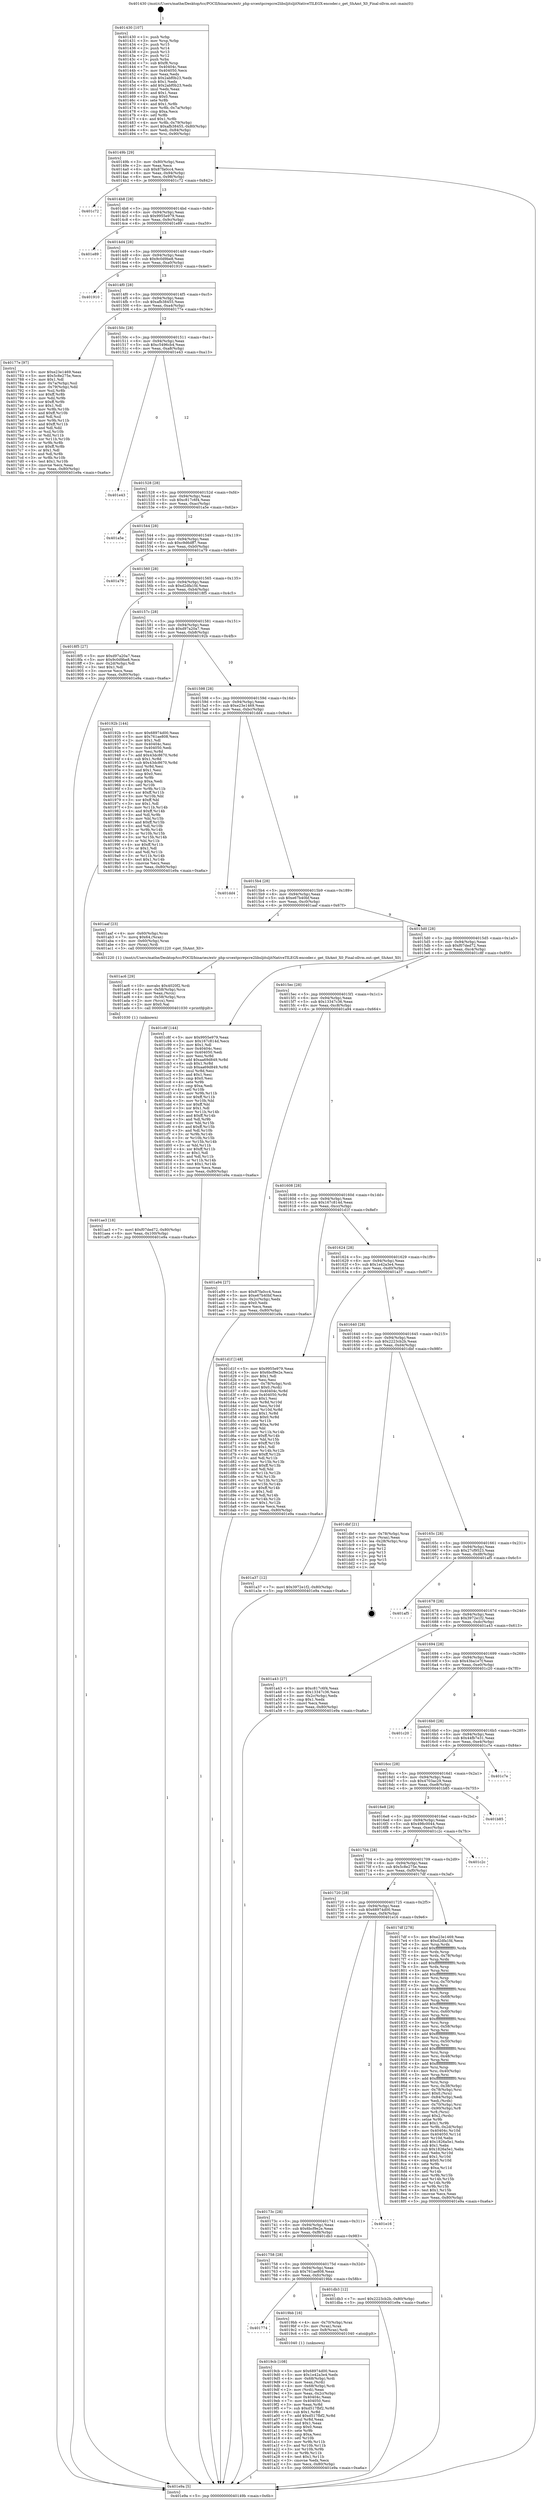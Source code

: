 digraph "0x401430" {
  label = "0x401430 (/mnt/c/Users/mathe/Desktop/tcc/POCII/binaries/extr_php-srcextpcrepcre2libsljitsljitNativeTILEGX-encoder.c_get_ShAmt_X0_Final-ollvm.out::main(0))"
  labelloc = "t"
  node[shape=record]

  Entry [label="",width=0.3,height=0.3,shape=circle,fillcolor=black,style=filled]
  "0x40149b" [label="{
     0x40149b [29]\l
     | [instrs]\l
     &nbsp;&nbsp;0x40149b \<+3\>: mov -0x80(%rbp),%eax\l
     &nbsp;&nbsp;0x40149e \<+2\>: mov %eax,%ecx\l
     &nbsp;&nbsp;0x4014a0 \<+6\>: sub $0x87fa0cc4,%ecx\l
     &nbsp;&nbsp;0x4014a6 \<+6\>: mov %eax,-0x94(%rbp)\l
     &nbsp;&nbsp;0x4014ac \<+6\>: mov %ecx,-0x98(%rbp)\l
     &nbsp;&nbsp;0x4014b2 \<+6\>: je 0000000000401c72 \<main+0x842\>\l
  }"]
  "0x401c72" [label="{
     0x401c72\l
  }", style=dashed]
  "0x4014b8" [label="{
     0x4014b8 [28]\l
     | [instrs]\l
     &nbsp;&nbsp;0x4014b8 \<+5\>: jmp 00000000004014bd \<main+0x8d\>\l
     &nbsp;&nbsp;0x4014bd \<+6\>: mov -0x94(%rbp),%eax\l
     &nbsp;&nbsp;0x4014c3 \<+5\>: sub $0x9955e979,%eax\l
     &nbsp;&nbsp;0x4014c8 \<+6\>: mov %eax,-0x9c(%rbp)\l
     &nbsp;&nbsp;0x4014ce \<+6\>: je 0000000000401e89 \<main+0xa59\>\l
  }"]
  Exit [label="",width=0.3,height=0.3,shape=circle,fillcolor=black,style=filled,peripheries=2]
  "0x401e89" [label="{
     0x401e89\l
  }", style=dashed]
  "0x4014d4" [label="{
     0x4014d4 [28]\l
     | [instrs]\l
     &nbsp;&nbsp;0x4014d4 \<+5\>: jmp 00000000004014d9 \<main+0xa9\>\l
     &nbsp;&nbsp;0x4014d9 \<+6\>: mov -0x94(%rbp),%eax\l
     &nbsp;&nbsp;0x4014df \<+5\>: sub $0x9c0d9be8,%eax\l
     &nbsp;&nbsp;0x4014e4 \<+6\>: mov %eax,-0xa0(%rbp)\l
     &nbsp;&nbsp;0x4014ea \<+6\>: je 0000000000401910 \<main+0x4e0\>\l
  }"]
  "0x401ae3" [label="{
     0x401ae3 [18]\l
     | [instrs]\l
     &nbsp;&nbsp;0x401ae3 \<+7\>: movl $0xf07ded72,-0x80(%rbp)\l
     &nbsp;&nbsp;0x401aea \<+6\>: mov %eax,-0x100(%rbp)\l
     &nbsp;&nbsp;0x401af0 \<+5\>: jmp 0000000000401e9a \<main+0xa6a\>\l
  }"]
  "0x401910" [label="{
     0x401910\l
  }", style=dashed]
  "0x4014f0" [label="{
     0x4014f0 [28]\l
     | [instrs]\l
     &nbsp;&nbsp;0x4014f0 \<+5\>: jmp 00000000004014f5 \<main+0xc5\>\l
     &nbsp;&nbsp;0x4014f5 \<+6\>: mov -0x94(%rbp),%eax\l
     &nbsp;&nbsp;0x4014fb \<+5\>: sub $0xafb38455,%eax\l
     &nbsp;&nbsp;0x401500 \<+6\>: mov %eax,-0xa4(%rbp)\l
     &nbsp;&nbsp;0x401506 \<+6\>: je 000000000040177e \<main+0x34e\>\l
  }"]
  "0x401ac6" [label="{
     0x401ac6 [29]\l
     | [instrs]\l
     &nbsp;&nbsp;0x401ac6 \<+10\>: movabs $0x4020f2,%rdi\l
     &nbsp;&nbsp;0x401ad0 \<+4\>: mov -0x58(%rbp),%rcx\l
     &nbsp;&nbsp;0x401ad4 \<+2\>: mov %eax,(%rcx)\l
     &nbsp;&nbsp;0x401ad6 \<+4\>: mov -0x58(%rbp),%rcx\l
     &nbsp;&nbsp;0x401ada \<+2\>: mov (%rcx),%esi\l
     &nbsp;&nbsp;0x401adc \<+2\>: mov $0x0,%al\l
     &nbsp;&nbsp;0x401ade \<+5\>: call 0000000000401030 \<printf@plt\>\l
     | [calls]\l
     &nbsp;&nbsp;0x401030 \{1\} (unknown)\l
  }"]
  "0x40177e" [label="{
     0x40177e [97]\l
     | [instrs]\l
     &nbsp;&nbsp;0x40177e \<+5\>: mov $0xe23e1469,%eax\l
     &nbsp;&nbsp;0x401783 \<+5\>: mov $0x5c8e275e,%ecx\l
     &nbsp;&nbsp;0x401788 \<+2\>: mov $0x1,%dl\l
     &nbsp;&nbsp;0x40178a \<+4\>: mov -0x7a(%rbp),%sil\l
     &nbsp;&nbsp;0x40178e \<+4\>: mov -0x79(%rbp),%dil\l
     &nbsp;&nbsp;0x401792 \<+3\>: mov %sil,%r8b\l
     &nbsp;&nbsp;0x401795 \<+4\>: xor $0xff,%r8b\l
     &nbsp;&nbsp;0x401799 \<+3\>: mov %dil,%r9b\l
     &nbsp;&nbsp;0x40179c \<+4\>: xor $0xff,%r9b\l
     &nbsp;&nbsp;0x4017a0 \<+3\>: xor $0x1,%dl\l
     &nbsp;&nbsp;0x4017a3 \<+3\>: mov %r8b,%r10b\l
     &nbsp;&nbsp;0x4017a6 \<+4\>: and $0xff,%r10b\l
     &nbsp;&nbsp;0x4017aa \<+3\>: and %dl,%sil\l
     &nbsp;&nbsp;0x4017ad \<+3\>: mov %r9b,%r11b\l
     &nbsp;&nbsp;0x4017b0 \<+4\>: and $0xff,%r11b\l
     &nbsp;&nbsp;0x4017b4 \<+3\>: and %dl,%dil\l
     &nbsp;&nbsp;0x4017b7 \<+3\>: or %sil,%r10b\l
     &nbsp;&nbsp;0x4017ba \<+3\>: or %dil,%r11b\l
     &nbsp;&nbsp;0x4017bd \<+3\>: xor %r11b,%r10b\l
     &nbsp;&nbsp;0x4017c0 \<+3\>: or %r9b,%r8b\l
     &nbsp;&nbsp;0x4017c3 \<+4\>: xor $0xff,%r8b\l
     &nbsp;&nbsp;0x4017c7 \<+3\>: or $0x1,%dl\l
     &nbsp;&nbsp;0x4017ca \<+3\>: and %dl,%r8b\l
     &nbsp;&nbsp;0x4017cd \<+3\>: or %r8b,%r10b\l
     &nbsp;&nbsp;0x4017d0 \<+4\>: test $0x1,%r10b\l
     &nbsp;&nbsp;0x4017d4 \<+3\>: cmovne %ecx,%eax\l
     &nbsp;&nbsp;0x4017d7 \<+3\>: mov %eax,-0x80(%rbp)\l
     &nbsp;&nbsp;0x4017da \<+5\>: jmp 0000000000401e9a \<main+0xa6a\>\l
  }"]
  "0x40150c" [label="{
     0x40150c [28]\l
     | [instrs]\l
     &nbsp;&nbsp;0x40150c \<+5\>: jmp 0000000000401511 \<main+0xe1\>\l
     &nbsp;&nbsp;0x401511 \<+6\>: mov -0x94(%rbp),%eax\l
     &nbsp;&nbsp;0x401517 \<+5\>: sub $0xc5496cb4,%eax\l
     &nbsp;&nbsp;0x40151c \<+6\>: mov %eax,-0xa8(%rbp)\l
     &nbsp;&nbsp;0x401522 \<+6\>: je 0000000000401e43 \<main+0xa13\>\l
  }"]
  "0x401e9a" [label="{
     0x401e9a [5]\l
     | [instrs]\l
     &nbsp;&nbsp;0x401e9a \<+5\>: jmp 000000000040149b \<main+0x6b\>\l
  }"]
  "0x401430" [label="{
     0x401430 [107]\l
     | [instrs]\l
     &nbsp;&nbsp;0x401430 \<+1\>: push %rbp\l
     &nbsp;&nbsp;0x401431 \<+3\>: mov %rsp,%rbp\l
     &nbsp;&nbsp;0x401434 \<+2\>: push %r15\l
     &nbsp;&nbsp;0x401436 \<+2\>: push %r14\l
     &nbsp;&nbsp;0x401438 \<+2\>: push %r13\l
     &nbsp;&nbsp;0x40143a \<+2\>: push %r12\l
     &nbsp;&nbsp;0x40143c \<+1\>: push %rbx\l
     &nbsp;&nbsp;0x40143d \<+7\>: sub $0xf8,%rsp\l
     &nbsp;&nbsp;0x401444 \<+7\>: mov 0x40404c,%eax\l
     &nbsp;&nbsp;0x40144b \<+7\>: mov 0x404050,%ecx\l
     &nbsp;&nbsp;0x401452 \<+2\>: mov %eax,%edx\l
     &nbsp;&nbsp;0x401454 \<+6\>: sub $0x2abf0b23,%edx\l
     &nbsp;&nbsp;0x40145a \<+3\>: sub $0x1,%edx\l
     &nbsp;&nbsp;0x40145d \<+6\>: add $0x2abf0b23,%edx\l
     &nbsp;&nbsp;0x401463 \<+3\>: imul %edx,%eax\l
     &nbsp;&nbsp;0x401466 \<+3\>: and $0x1,%eax\l
     &nbsp;&nbsp;0x401469 \<+3\>: cmp $0x0,%eax\l
     &nbsp;&nbsp;0x40146c \<+4\>: sete %r8b\l
     &nbsp;&nbsp;0x401470 \<+4\>: and $0x1,%r8b\l
     &nbsp;&nbsp;0x401474 \<+4\>: mov %r8b,-0x7a(%rbp)\l
     &nbsp;&nbsp;0x401478 \<+3\>: cmp $0xa,%ecx\l
     &nbsp;&nbsp;0x40147b \<+4\>: setl %r8b\l
     &nbsp;&nbsp;0x40147f \<+4\>: and $0x1,%r8b\l
     &nbsp;&nbsp;0x401483 \<+4\>: mov %r8b,-0x79(%rbp)\l
     &nbsp;&nbsp;0x401487 \<+7\>: movl $0xafb38455,-0x80(%rbp)\l
     &nbsp;&nbsp;0x40148e \<+6\>: mov %edi,-0x84(%rbp)\l
     &nbsp;&nbsp;0x401494 \<+7\>: mov %rsi,-0x90(%rbp)\l
  }"]
  "0x4019cb" [label="{
     0x4019cb [108]\l
     | [instrs]\l
     &nbsp;&nbsp;0x4019cb \<+5\>: mov $0x68974d00,%ecx\l
     &nbsp;&nbsp;0x4019d0 \<+5\>: mov $0x1e42a3e4,%edx\l
     &nbsp;&nbsp;0x4019d5 \<+4\>: mov -0x68(%rbp),%rdi\l
     &nbsp;&nbsp;0x4019d9 \<+2\>: mov %eax,(%rdi)\l
     &nbsp;&nbsp;0x4019db \<+4\>: mov -0x68(%rbp),%rdi\l
     &nbsp;&nbsp;0x4019df \<+2\>: mov (%rdi),%eax\l
     &nbsp;&nbsp;0x4019e1 \<+3\>: mov %eax,-0x2c(%rbp)\l
     &nbsp;&nbsp;0x4019e4 \<+7\>: mov 0x40404c,%eax\l
     &nbsp;&nbsp;0x4019eb \<+7\>: mov 0x404050,%esi\l
     &nbsp;&nbsp;0x4019f2 \<+3\>: mov %eax,%r8d\l
     &nbsp;&nbsp;0x4019f5 \<+7\>: sub $0xd517fbf2,%r8d\l
     &nbsp;&nbsp;0x4019fc \<+4\>: sub $0x1,%r8d\l
     &nbsp;&nbsp;0x401a00 \<+7\>: add $0xd517fbf2,%r8d\l
     &nbsp;&nbsp;0x401a07 \<+4\>: imul %r8d,%eax\l
     &nbsp;&nbsp;0x401a0b \<+3\>: and $0x1,%eax\l
     &nbsp;&nbsp;0x401a0e \<+3\>: cmp $0x0,%eax\l
     &nbsp;&nbsp;0x401a11 \<+4\>: sete %r9b\l
     &nbsp;&nbsp;0x401a15 \<+3\>: cmp $0xa,%esi\l
     &nbsp;&nbsp;0x401a18 \<+4\>: setl %r10b\l
     &nbsp;&nbsp;0x401a1c \<+3\>: mov %r9b,%r11b\l
     &nbsp;&nbsp;0x401a1f \<+3\>: and %r10b,%r11b\l
     &nbsp;&nbsp;0x401a22 \<+3\>: xor %r10b,%r9b\l
     &nbsp;&nbsp;0x401a25 \<+3\>: or %r9b,%r11b\l
     &nbsp;&nbsp;0x401a28 \<+4\>: test $0x1,%r11b\l
     &nbsp;&nbsp;0x401a2c \<+3\>: cmovne %edx,%ecx\l
     &nbsp;&nbsp;0x401a2f \<+3\>: mov %ecx,-0x80(%rbp)\l
     &nbsp;&nbsp;0x401a32 \<+5\>: jmp 0000000000401e9a \<main+0xa6a\>\l
  }"]
  "0x401e43" [label="{
     0x401e43\l
  }", style=dashed]
  "0x401528" [label="{
     0x401528 [28]\l
     | [instrs]\l
     &nbsp;&nbsp;0x401528 \<+5\>: jmp 000000000040152d \<main+0xfd\>\l
     &nbsp;&nbsp;0x40152d \<+6\>: mov -0x94(%rbp),%eax\l
     &nbsp;&nbsp;0x401533 \<+5\>: sub $0xc817c6f4,%eax\l
     &nbsp;&nbsp;0x401538 \<+6\>: mov %eax,-0xac(%rbp)\l
     &nbsp;&nbsp;0x40153e \<+6\>: je 0000000000401a5e \<main+0x62e\>\l
  }"]
  "0x401774" [label="{
     0x401774\l
  }", style=dashed]
  "0x401a5e" [label="{
     0x401a5e\l
  }", style=dashed]
  "0x401544" [label="{
     0x401544 [28]\l
     | [instrs]\l
     &nbsp;&nbsp;0x401544 \<+5\>: jmp 0000000000401549 \<main+0x119\>\l
     &nbsp;&nbsp;0x401549 \<+6\>: mov -0x94(%rbp),%eax\l
     &nbsp;&nbsp;0x40154f \<+5\>: sub $0xc9d6dff7,%eax\l
     &nbsp;&nbsp;0x401554 \<+6\>: mov %eax,-0xb0(%rbp)\l
     &nbsp;&nbsp;0x40155a \<+6\>: je 0000000000401a79 \<main+0x649\>\l
  }"]
  "0x4019bb" [label="{
     0x4019bb [16]\l
     | [instrs]\l
     &nbsp;&nbsp;0x4019bb \<+4\>: mov -0x70(%rbp),%rax\l
     &nbsp;&nbsp;0x4019bf \<+3\>: mov (%rax),%rax\l
     &nbsp;&nbsp;0x4019c2 \<+4\>: mov 0x8(%rax),%rdi\l
     &nbsp;&nbsp;0x4019c6 \<+5\>: call 0000000000401040 \<atoi@plt\>\l
     | [calls]\l
     &nbsp;&nbsp;0x401040 \{1\} (unknown)\l
  }"]
  "0x401a79" [label="{
     0x401a79\l
  }", style=dashed]
  "0x401560" [label="{
     0x401560 [28]\l
     | [instrs]\l
     &nbsp;&nbsp;0x401560 \<+5\>: jmp 0000000000401565 \<main+0x135\>\l
     &nbsp;&nbsp;0x401565 \<+6\>: mov -0x94(%rbp),%eax\l
     &nbsp;&nbsp;0x40156b \<+5\>: sub $0xd2dfa1fd,%eax\l
     &nbsp;&nbsp;0x401570 \<+6\>: mov %eax,-0xb4(%rbp)\l
     &nbsp;&nbsp;0x401576 \<+6\>: je 00000000004018f5 \<main+0x4c5\>\l
  }"]
  "0x401758" [label="{
     0x401758 [28]\l
     | [instrs]\l
     &nbsp;&nbsp;0x401758 \<+5\>: jmp 000000000040175d \<main+0x32d\>\l
     &nbsp;&nbsp;0x40175d \<+6\>: mov -0x94(%rbp),%eax\l
     &nbsp;&nbsp;0x401763 \<+5\>: sub $0x761ae808,%eax\l
     &nbsp;&nbsp;0x401768 \<+6\>: mov %eax,-0xfc(%rbp)\l
     &nbsp;&nbsp;0x40176e \<+6\>: je 00000000004019bb \<main+0x58b\>\l
  }"]
  "0x4018f5" [label="{
     0x4018f5 [27]\l
     | [instrs]\l
     &nbsp;&nbsp;0x4018f5 \<+5\>: mov $0xd97a20a7,%eax\l
     &nbsp;&nbsp;0x4018fa \<+5\>: mov $0x9c0d9be8,%ecx\l
     &nbsp;&nbsp;0x4018ff \<+3\>: mov -0x2d(%rbp),%dl\l
     &nbsp;&nbsp;0x401902 \<+3\>: test $0x1,%dl\l
     &nbsp;&nbsp;0x401905 \<+3\>: cmovne %ecx,%eax\l
     &nbsp;&nbsp;0x401908 \<+3\>: mov %eax,-0x80(%rbp)\l
     &nbsp;&nbsp;0x40190b \<+5\>: jmp 0000000000401e9a \<main+0xa6a\>\l
  }"]
  "0x40157c" [label="{
     0x40157c [28]\l
     | [instrs]\l
     &nbsp;&nbsp;0x40157c \<+5\>: jmp 0000000000401581 \<main+0x151\>\l
     &nbsp;&nbsp;0x401581 \<+6\>: mov -0x94(%rbp),%eax\l
     &nbsp;&nbsp;0x401587 \<+5\>: sub $0xd97a20a7,%eax\l
     &nbsp;&nbsp;0x40158c \<+6\>: mov %eax,-0xb8(%rbp)\l
     &nbsp;&nbsp;0x401592 \<+6\>: je 000000000040192b \<main+0x4fb\>\l
  }"]
  "0x401db3" [label="{
     0x401db3 [12]\l
     | [instrs]\l
     &nbsp;&nbsp;0x401db3 \<+7\>: movl $0x2223cb2b,-0x80(%rbp)\l
     &nbsp;&nbsp;0x401dba \<+5\>: jmp 0000000000401e9a \<main+0xa6a\>\l
  }"]
  "0x40192b" [label="{
     0x40192b [144]\l
     | [instrs]\l
     &nbsp;&nbsp;0x40192b \<+5\>: mov $0x68974d00,%eax\l
     &nbsp;&nbsp;0x401930 \<+5\>: mov $0x761ae808,%ecx\l
     &nbsp;&nbsp;0x401935 \<+2\>: mov $0x1,%dl\l
     &nbsp;&nbsp;0x401937 \<+7\>: mov 0x40404c,%esi\l
     &nbsp;&nbsp;0x40193e \<+7\>: mov 0x404050,%edi\l
     &nbsp;&nbsp;0x401945 \<+3\>: mov %esi,%r8d\l
     &nbsp;&nbsp;0x401948 \<+7\>: add $0x43dc8670,%r8d\l
     &nbsp;&nbsp;0x40194f \<+4\>: sub $0x1,%r8d\l
     &nbsp;&nbsp;0x401953 \<+7\>: sub $0x43dc8670,%r8d\l
     &nbsp;&nbsp;0x40195a \<+4\>: imul %r8d,%esi\l
     &nbsp;&nbsp;0x40195e \<+3\>: and $0x1,%esi\l
     &nbsp;&nbsp;0x401961 \<+3\>: cmp $0x0,%esi\l
     &nbsp;&nbsp;0x401964 \<+4\>: sete %r9b\l
     &nbsp;&nbsp;0x401968 \<+3\>: cmp $0xa,%edi\l
     &nbsp;&nbsp;0x40196b \<+4\>: setl %r10b\l
     &nbsp;&nbsp;0x40196f \<+3\>: mov %r9b,%r11b\l
     &nbsp;&nbsp;0x401972 \<+4\>: xor $0xff,%r11b\l
     &nbsp;&nbsp;0x401976 \<+3\>: mov %r10b,%bl\l
     &nbsp;&nbsp;0x401979 \<+3\>: xor $0xff,%bl\l
     &nbsp;&nbsp;0x40197c \<+3\>: xor $0x1,%dl\l
     &nbsp;&nbsp;0x40197f \<+3\>: mov %r11b,%r14b\l
     &nbsp;&nbsp;0x401982 \<+4\>: and $0xff,%r14b\l
     &nbsp;&nbsp;0x401986 \<+3\>: and %dl,%r9b\l
     &nbsp;&nbsp;0x401989 \<+3\>: mov %bl,%r15b\l
     &nbsp;&nbsp;0x40198c \<+4\>: and $0xff,%r15b\l
     &nbsp;&nbsp;0x401990 \<+3\>: and %dl,%r10b\l
     &nbsp;&nbsp;0x401993 \<+3\>: or %r9b,%r14b\l
     &nbsp;&nbsp;0x401996 \<+3\>: or %r10b,%r15b\l
     &nbsp;&nbsp;0x401999 \<+3\>: xor %r15b,%r14b\l
     &nbsp;&nbsp;0x40199c \<+3\>: or %bl,%r11b\l
     &nbsp;&nbsp;0x40199f \<+4\>: xor $0xff,%r11b\l
     &nbsp;&nbsp;0x4019a3 \<+3\>: or $0x1,%dl\l
     &nbsp;&nbsp;0x4019a6 \<+3\>: and %dl,%r11b\l
     &nbsp;&nbsp;0x4019a9 \<+3\>: or %r11b,%r14b\l
     &nbsp;&nbsp;0x4019ac \<+4\>: test $0x1,%r14b\l
     &nbsp;&nbsp;0x4019b0 \<+3\>: cmovne %ecx,%eax\l
     &nbsp;&nbsp;0x4019b3 \<+3\>: mov %eax,-0x80(%rbp)\l
     &nbsp;&nbsp;0x4019b6 \<+5\>: jmp 0000000000401e9a \<main+0xa6a\>\l
  }"]
  "0x401598" [label="{
     0x401598 [28]\l
     | [instrs]\l
     &nbsp;&nbsp;0x401598 \<+5\>: jmp 000000000040159d \<main+0x16d\>\l
     &nbsp;&nbsp;0x40159d \<+6\>: mov -0x94(%rbp),%eax\l
     &nbsp;&nbsp;0x4015a3 \<+5\>: sub $0xe23e1469,%eax\l
     &nbsp;&nbsp;0x4015a8 \<+6\>: mov %eax,-0xbc(%rbp)\l
     &nbsp;&nbsp;0x4015ae \<+6\>: je 0000000000401dd4 \<main+0x9a4\>\l
  }"]
  "0x40173c" [label="{
     0x40173c [28]\l
     | [instrs]\l
     &nbsp;&nbsp;0x40173c \<+5\>: jmp 0000000000401741 \<main+0x311\>\l
     &nbsp;&nbsp;0x401741 \<+6\>: mov -0x94(%rbp),%eax\l
     &nbsp;&nbsp;0x401747 \<+5\>: sub $0x6bcf9e2e,%eax\l
     &nbsp;&nbsp;0x40174c \<+6\>: mov %eax,-0xf8(%rbp)\l
     &nbsp;&nbsp;0x401752 \<+6\>: je 0000000000401db3 \<main+0x983\>\l
  }"]
  "0x401dd4" [label="{
     0x401dd4\l
  }", style=dashed]
  "0x4015b4" [label="{
     0x4015b4 [28]\l
     | [instrs]\l
     &nbsp;&nbsp;0x4015b4 \<+5\>: jmp 00000000004015b9 \<main+0x189\>\l
     &nbsp;&nbsp;0x4015b9 \<+6\>: mov -0x94(%rbp),%eax\l
     &nbsp;&nbsp;0x4015bf \<+5\>: sub $0xe67b40bf,%eax\l
     &nbsp;&nbsp;0x4015c4 \<+6\>: mov %eax,-0xc0(%rbp)\l
     &nbsp;&nbsp;0x4015ca \<+6\>: je 0000000000401aaf \<main+0x67f\>\l
  }"]
  "0x401e16" [label="{
     0x401e16\l
  }", style=dashed]
  "0x401aaf" [label="{
     0x401aaf [23]\l
     | [instrs]\l
     &nbsp;&nbsp;0x401aaf \<+4\>: mov -0x60(%rbp),%rax\l
     &nbsp;&nbsp;0x401ab3 \<+7\>: movq $0x64,(%rax)\l
     &nbsp;&nbsp;0x401aba \<+4\>: mov -0x60(%rbp),%rax\l
     &nbsp;&nbsp;0x401abe \<+3\>: mov (%rax),%rdi\l
     &nbsp;&nbsp;0x401ac1 \<+5\>: call 0000000000401220 \<get_ShAmt_X0\>\l
     | [calls]\l
     &nbsp;&nbsp;0x401220 \{1\} (/mnt/c/Users/mathe/Desktop/tcc/POCII/binaries/extr_php-srcextpcrepcre2libsljitsljitNativeTILEGX-encoder.c_get_ShAmt_X0_Final-ollvm.out::get_ShAmt_X0)\l
  }"]
  "0x4015d0" [label="{
     0x4015d0 [28]\l
     | [instrs]\l
     &nbsp;&nbsp;0x4015d0 \<+5\>: jmp 00000000004015d5 \<main+0x1a5\>\l
     &nbsp;&nbsp;0x4015d5 \<+6\>: mov -0x94(%rbp),%eax\l
     &nbsp;&nbsp;0x4015db \<+5\>: sub $0xf07ded72,%eax\l
     &nbsp;&nbsp;0x4015e0 \<+6\>: mov %eax,-0xc4(%rbp)\l
     &nbsp;&nbsp;0x4015e6 \<+6\>: je 0000000000401c8f \<main+0x85f\>\l
  }"]
  "0x401720" [label="{
     0x401720 [28]\l
     | [instrs]\l
     &nbsp;&nbsp;0x401720 \<+5\>: jmp 0000000000401725 \<main+0x2f5\>\l
     &nbsp;&nbsp;0x401725 \<+6\>: mov -0x94(%rbp),%eax\l
     &nbsp;&nbsp;0x40172b \<+5\>: sub $0x68974d00,%eax\l
     &nbsp;&nbsp;0x401730 \<+6\>: mov %eax,-0xf4(%rbp)\l
     &nbsp;&nbsp;0x401736 \<+6\>: je 0000000000401e16 \<main+0x9e6\>\l
  }"]
  "0x401c8f" [label="{
     0x401c8f [144]\l
     | [instrs]\l
     &nbsp;&nbsp;0x401c8f \<+5\>: mov $0x9955e979,%eax\l
     &nbsp;&nbsp;0x401c94 \<+5\>: mov $0x167c814d,%ecx\l
     &nbsp;&nbsp;0x401c99 \<+2\>: mov $0x1,%dl\l
     &nbsp;&nbsp;0x401c9b \<+7\>: mov 0x40404c,%esi\l
     &nbsp;&nbsp;0x401ca2 \<+7\>: mov 0x404050,%edi\l
     &nbsp;&nbsp;0x401ca9 \<+3\>: mov %esi,%r8d\l
     &nbsp;&nbsp;0x401cac \<+7\>: add $0xaa69d849,%r8d\l
     &nbsp;&nbsp;0x401cb3 \<+4\>: sub $0x1,%r8d\l
     &nbsp;&nbsp;0x401cb7 \<+7\>: sub $0xaa69d849,%r8d\l
     &nbsp;&nbsp;0x401cbe \<+4\>: imul %r8d,%esi\l
     &nbsp;&nbsp;0x401cc2 \<+3\>: and $0x1,%esi\l
     &nbsp;&nbsp;0x401cc5 \<+3\>: cmp $0x0,%esi\l
     &nbsp;&nbsp;0x401cc8 \<+4\>: sete %r9b\l
     &nbsp;&nbsp;0x401ccc \<+3\>: cmp $0xa,%edi\l
     &nbsp;&nbsp;0x401ccf \<+4\>: setl %r10b\l
     &nbsp;&nbsp;0x401cd3 \<+3\>: mov %r9b,%r11b\l
     &nbsp;&nbsp;0x401cd6 \<+4\>: xor $0xff,%r11b\l
     &nbsp;&nbsp;0x401cda \<+3\>: mov %r10b,%bl\l
     &nbsp;&nbsp;0x401cdd \<+3\>: xor $0xff,%bl\l
     &nbsp;&nbsp;0x401ce0 \<+3\>: xor $0x1,%dl\l
     &nbsp;&nbsp;0x401ce3 \<+3\>: mov %r11b,%r14b\l
     &nbsp;&nbsp;0x401ce6 \<+4\>: and $0xff,%r14b\l
     &nbsp;&nbsp;0x401cea \<+3\>: and %dl,%r9b\l
     &nbsp;&nbsp;0x401ced \<+3\>: mov %bl,%r15b\l
     &nbsp;&nbsp;0x401cf0 \<+4\>: and $0xff,%r15b\l
     &nbsp;&nbsp;0x401cf4 \<+3\>: and %dl,%r10b\l
     &nbsp;&nbsp;0x401cf7 \<+3\>: or %r9b,%r14b\l
     &nbsp;&nbsp;0x401cfa \<+3\>: or %r10b,%r15b\l
     &nbsp;&nbsp;0x401cfd \<+3\>: xor %r15b,%r14b\l
     &nbsp;&nbsp;0x401d00 \<+3\>: or %bl,%r11b\l
     &nbsp;&nbsp;0x401d03 \<+4\>: xor $0xff,%r11b\l
     &nbsp;&nbsp;0x401d07 \<+3\>: or $0x1,%dl\l
     &nbsp;&nbsp;0x401d0a \<+3\>: and %dl,%r11b\l
     &nbsp;&nbsp;0x401d0d \<+3\>: or %r11b,%r14b\l
     &nbsp;&nbsp;0x401d10 \<+4\>: test $0x1,%r14b\l
     &nbsp;&nbsp;0x401d14 \<+3\>: cmovne %ecx,%eax\l
     &nbsp;&nbsp;0x401d17 \<+3\>: mov %eax,-0x80(%rbp)\l
     &nbsp;&nbsp;0x401d1a \<+5\>: jmp 0000000000401e9a \<main+0xa6a\>\l
  }"]
  "0x4015ec" [label="{
     0x4015ec [28]\l
     | [instrs]\l
     &nbsp;&nbsp;0x4015ec \<+5\>: jmp 00000000004015f1 \<main+0x1c1\>\l
     &nbsp;&nbsp;0x4015f1 \<+6\>: mov -0x94(%rbp),%eax\l
     &nbsp;&nbsp;0x4015f7 \<+5\>: sub $0x13347c36,%eax\l
     &nbsp;&nbsp;0x4015fc \<+6\>: mov %eax,-0xc8(%rbp)\l
     &nbsp;&nbsp;0x401602 \<+6\>: je 0000000000401a94 \<main+0x664\>\l
  }"]
  "0x4017df" [label="{
     0x4017df [278]\l
     | [instrs]\l
     &nbsp;&nbsp;0x4017df \<+5\>: mov $0xe23e1469,%eax\l
     &nbsp;&nbsp;0x4017e4 \<+5\>: mov $0xd2dfa1fd,%ecx\l
     &nbsp;&nbsp;0x4017e9 \<+3\>: mov %rsp,%rdx\l
     &nbsp;&nbsp;0x4017ec \<+4\>: add $0xfffffffffffffff0,%rdx\l
     &nbsp;&nbsp;0x4017f0 \<+3\>: mov %rdx,%rsp\l
     &nbsp;&nbsp;0x4017f3 \<+4\>: mov %rdx,-0x78(%rbp)\l
     &nbsp;&nbsp;0x4017f7 \<+3\>: mov %rsp,%rdx\l
     &nbsp;&nbsp;0x4017fa \<+4\>: add $0xfffffffffffffff0,%rdx\l
     &nbsp;&nbsp;0x4017fe \<+3\>: mov %rdx,%rsp\l
     &nbsp;&nbsp;0x401801 \<+3\>: mov %rsp,%rsi\l
     &nbsp;&nbsp;0x401804 \<+4\>: add $0xfffffffffffffff0,%rsi\l
     &nbsp;&nbsp;0x401808 \<+3\>: mov %rsi,%rsp\l
     &nbsp;&nbsp;0x40180b \<+4\>: mov %rsi,-0x70(%rbp)\l
     &nbsp;&nbsp;0x40180f \<+3\>: mov %rsp,%rsi\l
     &nbsp;&nbsp;0x401812 \<+4\>: add $0xfffffffffffffff0,%rsi\l
     &nbsp;&nbsp;0x401816 \<+3\>: mov %rsi,%rsp\l
     &nbsp;&nbsp;0x401819 \<+4\>: mov %rsi,-0x68(%rbp)\l
     &nbsp;&nbsp;0x40181d \<+3\>: mov %rsp,%rsi\l
     &nbsp;&nbsp;0x401820 \<+4\>: add $0xfffffffffffffff0,%rsi\l
     &nbsp;&nbsp;0x401824 \<+3\>: mov %rsi,%rsp\l
     &nbsp;&nbsp;0x401827 \<+4\>: mov %rsi,-0x60(%rbp)\l
     &nbsp;&nbsp;0x40182b \<+3\>: mov %rsp,%rsi\l
     &nbsp;&nbsp;0x40182e \<+4\>: add $0xfffffffffffffff0,%rsi\l
     &nbsp;&nbsp;0x401832 \<+3\>: mov %rsi,%rsp\l
     &nbsp;&nbsp;0x401835 \<+4\>: mov %rsi,-0x58(%rbp)\l
     &nbsp;&nbsp;0x401839 \<+3\>: mov %rsp,%rsi\l
     &nbsp;&nbsp;0x40183c \<+4\>: add $0xfffffffffffffff0,%rsi\l
     &nbsp;&nbsp;0x401840 \<+3\>: mov %rsi,%rsp\l
     &nbsp;&nbsp;0x401843 \<+4\>: mov %rsi,-0x50(%rbp)\l
     &nbsp;&nbsp;0x401847 \<+3\>: mov %rsp,%rsi\l
     &nbsp;&nbsp;0x40184a \<+4\>: add $0xfffffffffffffff0,%rsi\l
     &nbsp;&nbsp;0x40184e \<+3\>: mov %rsi,%rsp\l
     &nbsp;&nbsp;0x401851 \<+4\>: mov %rsi,-0x48(%rbp)\l
     &nbsp;&nbsp;0x401855 \<+3\>: mov %rsp,%rsi\l
     &nbsp;&nbsp;0x401858 \<+4\>: add $0xfffffffffffffff0,%rsi\l
     &nbsp;&nbsp;0x40185c \<+3\>: mov %rsi,%rsp\l
     &nbsp;&nbsp;0x40185f \<+4\>: mov %rsi,-0x40(%rbp)\l
     &nbsp;&nbsp;0x401863 \<+3\>: mov %rsp,%rsi\l
     &nbsp;&nbsp;0x401866 \<+4\>: add $0xfffffffffffffff0,%rsi\l
     &nbsp;&nbsp;0x40186a \<+3\>: mov %rsi,%rsp\l
     &nbsp;&nbsp;0x40186d \<+4\>: mov %rsi,-0x38(%rbp)\l
     &nbsp;&nbsp;0x401871 \<+4\>: mov -0x78(%rbp),%rsi\l
     &nbsp;&nbsp;0x401875 \<+6\>: movl $0x0,(%rsi)\l
     &nbsp;&nbsp;0x40187b \<+6\>: mov -0x84(%rbp),%edi\l
     &nbsp;&nbsp;0x401881 \<+2\>: mov %edi,(%rdx)\l
     &nbsp;&nbsp;0x401883 \<+4\>: mov -0x70(%rbp),%rsi\l
     &nbsp;&nbsp;0x401887 \<+7\>: mov -0x90(%rbp),%r8\l
     &nbsp;&nbsp;0x40188e \<+3\>: mov %r8,(%rsi)\l
     &nbsp;&nbsp;0x401891 \<+3\>: cmpl $0x2,(%rdx)\l
     &nbsp;&nbsp;0x401894 \<+4\>: setne %r9b\l
     &nbsp;&nbsp;0x401898 \<+4\>: and $0x1,%r9b\l
     &nbsp;&nbsp;0x40189c \<+4\>: mov %r9b,-0x2d(%rbp)\l
     &nbsp;&nbsp;0x4018a0 \<+8\>: mov 0x40404c,%r10d\l
     &nbsp;&nbsp;0x4018a8 \<+8\>: mov 0x404050,%r11d\l
     &nbsp;&nbsp;0x4018b0 \<+3\>: mov %r10d,%ebx\l
     &nbsp;&nbsp;0x4018b3 \<+6\>: add $0x1826a5e1,%ebx\l
     &nbsp;&nbsp;0x4018b9 \<+3\>: sub $0x1,%ebx\l
     &nbsp;&nbsp;0x4018bc \<+6\>: sub $0x1826a5e1,%ebx\l
     &nbsp;&nbsp;0x4018c2 \<+4\>: imul %ebx,%r10d\l
     &nbsp;&nbsp;0x4018c6 \<+4\>: and $0x1,%r10d\l
     &nbsp;&nbsp;0x4018ca \<+4\>: cmp $0x0,%r10d\l
     &nbsp;&nbsp;0x4018ce \<+4\>: sete %r9b\l
     &nbsp;&nbsp;0x4018d2 \<+4\>: cmp $0xa,%r11d\l
     &nbsp;&nbsp;0x4018d6 \<+4\>: setl %r14b\l
     &nbsp;&nbsp;0x4018da \<+3\>: mov %r9b,%r15b\l
     &nbsp;&nbsp;0x4018dd \<+3\>: and %r14b,%r15b\l
     &nbsp;&nbsp;0x4018e0 \<+3\>: xor %r14b,%r9b\l
     &nbsp;&nbsp;0x4018e3 \<+3\>: or %r9b,%r15b\l
     &nbsp;&nbsp;0x4018e6 \<+4\>: test $0x1,%r15b\l
     &nbsp;&nbsp;0x4018ea \<+3\>: cmovne %ecx,%eax\l
     &nbsp;&nbsp;0x4018ed \<+3\>: mov %eax,-0x80(%rbp)\l
     &nbsp;&nbsp;0x4018f0 \<+5\>: jmp 0000000000401e9a \<main+0xa6a\>\l
  }"]
  "0x401a94" [label="{
     0x401a94 [27]\l
     | [instrs]\l
     &nbsp;&nbsp;0x401a94 \<+5\>: mov $0x87fa0cc4,%eax\l
     &nbsp;&nbsp;0x401a99 \<+5\>: mov $0xe67b40bf,%ecx\l
     &nbsp;&nbsp;0x401a9e \<+3\>: mov -0x2c(%rbp),%edx\l
     &nbsp;&nbsp;0x401aa1 \<+3\>: cmp $0x0,%edx\l
     &nbsp;&nbsp;0x401aa4 \<+3\>: cmove %ecx,%eax\l
     &nbsp;&nbsp;0x401aa7 \<+3\>: mov %eax,-0x80(%rbp)\l
     &nbsp;&nbsp;0x401aaa \<+5\>: jmp 0000000000401e9a \<main+0xa6a\>\l
  }"]
  "0x401608" [label="{
     0x401608 [28]\l
     | [instrs]\l
     &nbsp;&nbsp;0x401608 \<+5\>: jmp 000000000040160d \<main+0x1dd\>\l
     &nbsp;&nbsp;0x40160d \<+6\>: mov -0x94(%rbp),%eax\l
     &nbsp;&nbsp;0x401613 \<+5\>: sub $0x167c814d,%eax\l
     &nbsp;&nbsp;0x401618 \<+6\>: mov %eax,-0xcc(%rbp)\l
     &nbsp;&nbsp;0x40161e \<+6\>: je 0000000000401d1f \<main+0x8ef\>\l
  }"]
  "0x401704" [label="{
     0x401704 [28]\l
     | [instrs]\l
     &nbsp;&nbsp;0x401704 \<+5\>: jmp 0000000000401709 \<main+0x2d9\>\l
     &nbsp;&nbsp;0x401709 \<+6\>: mov -0x94(%rbp),%eax\l
     &nbsp;&nbsp;0x40170f \<+5\>: sub $0x5c8e275e,%eax\l
     &nbsp;&nbsp;0x401714 \<+6\>: mov %eax,-0xf0(%rbp)\l
     &nbsp;&nbsp;0x40171a \<+6\>: je 00000000004017df \<main+0x3af\>\l
  }"]
  "0x401d1f" [label="{
     0x401d1f [148]\l
     | [instrs]\l
     &nbsp;&nbsp;0x401d1f \<+5\>: mov $0x9955e979,%eax\l
     &nbsp;&nbsp;0x401d24 \<+5\>: mov $0x6bcf9e2e,%ecx\l
     &nbsp;&nbsp;0x401d29 \<+2\>: mov $0x1,%dl\l
     &nbsp;&nbsp;0x401d2b \<+2\>: xor %esi,%esi\l
     &nbsp;&nbsp;0x401d2d \<+4\>: mov -0x78(%rbp),%rdi\l
     &nbsp;&nbsp;0x401d31 \<+6\>: movl $0x0,(%rdi)\l
     &nbsp;&nbsp;0x401d37 \<+8\>: mov 0x40404c,%r8d\l
     &nbsp;&nbsp;0x401d3f \<+8\>: mov 0x404050,%r9d\l
     &nbsp;&nbsp;0x401d47 \<+3\>: sub $0x1,%esi\l
     &nbsp;&nbsp;0x401d4a \<+3\>: mov %r8d,%r10d\l
     &nbsp;&nbsp;0x401d4d \<+3\>: add %esi,%r10d\l
     &nbsp;&nbsp;0x401d50 \<+4\>: imul %r10d,%r8d\l
     &nbsp;&nbsp;0x401d54 \<+4\>: and $0x1,%r8d\l
     &nbsp;&nbsp;0x401d58 \<+4\>: cmp $0x0,%r8d\l
     &nbsp;&nbsp;0x401d5c \<+4\>: sete %r11b\l
     &nbsp;&nbsp;0x401d60 \<+4\>: cmp $0xa,%r9d\l
     &nbsp;&nbsp;0x401d64 \<+3\>: setl %bl\l
     &nbsp;&nbsp;0x401d67 \<+3\>: mov %r11b,%r14b\l
     &nbsp;&nbsp;0x401d6a \<+4\>: xor $0xff,%r14b\l
     &nbsp;&nbsp;0x401d6e \<+3\>: mov %bl,%r15b\l
     &nbsp;&nbsp;0x401d71 \<+4\>: xor $0xff,%r15b\l
     &nbsp;&nbsp;0x401d75 \<+3\>: xor $0x1,%dl\l
     &nbsp;&nbsp;0x401d78 \<+3\>: mov %r14b,%r12b\l
     &nbsp;&nbsp;0x401d7b \<+4\>: and $0xff,%r12b\l
     &nbsp;&nbsp;0x401d7f \<+3\>: and %dl,%r11b\l
     &nbsp;&nbsp;0x401d82 \<+3\>: mov %r15b,%r13b\l
     &nbsp;&nbsp;0x401d85 \<+4\>: and $0xff,%r13b\l
     &nbsp;&nbsp;0x401d89 \<+2\>: and %dl,%bl\l
     &nbsp;&nbsp;0x401d8b \<+3\>: or %r11b,%r12b\l
     &nbsp;&nbsp;0x401d8e \<+3\>: or %bl,%r13b\l
     &nbsp;&nbsp;0x401d91 \<+3\>: xor %r13b,%r12b\l
     &nbsp;&nbsp;0x401d94 \<+3\>: or %r15b,%r14b\l
     &nbsp;&nbsp;0x401d97 \<+4\>: xor $0xff,%r14b\l
     &nbsp;&nbsp;0x401d9b \<+3\>: or $0x1,%dl\l
     &nbsp;&nbsp;0x401d9e \<+3\>: and %dl,%r14b\l
     &nbsp;&nbsp;0x401da1 \<+3\>: or %r14b,%r12b\l
     &nbsp;&nbsp;0x401da4 \<+4\>: test $0x1,%r12b\l
     &nbsp;&nbsp;0x401da8 \<+3\>: cmovne %ecx,%eax\l
     &nbsp;&nbsp;0x401dab \<+3\>: mov %eax,-0x80(%rbp)\l
     &nbsp;&nbsp;0x401dae \<+5\>: jmp 0000000000401e9a \<main+0xa6a\>\l
  }"]
  "0x401624" [label="{
     0x401624 [28]\l
     | [instrs]\l
     &nbsp;&nbsp;0x401624 \<+5\>: jmp 0000000000401629 \<main+0x1f9\>\l
     &nbsp;&nbsp;0x401629 \<+6\>: mov -0x94(%rbp),%eax\l
     &nbsp;&nbsp;0x40162f \<+5\>: sub $0x1e42a3e4,%eax\l
     &nbsp;&nbsp;0x401634 \<+6\>: mov %eax,-0xd0(%rbp)\l
     &nbsp;&nbsp;0x40163a \<+6\>: je 0000000000401a37 \<main+0x607\>\l
  }"]
  "0x401c2c" [label="{
     0x401c2c\l
  }", style=dashed]
  "0x401a37" [label="{
     0x401a37 [12]\l
     | [instrs]\l
     &nbsp;&nbsp;0x401a37 \<+7\>: movl $0x3972e1f2,-0x80(%rbp)\l
     &nbsp;&nbsp;0x401a3e \<+5\>: jmp 0000000000401e9a \<main+0xa6a\>\l
  }"]
  "0x401640" [label="{
     0x401640 [28]\l
     | [instrs]\l
     &nbsp;&nbsp;0x401640 \<+5\>: jmp 0000000000401645 \<main+0x215\>\l
     &nbsp;&nbsp;0x401645 \<+6\>: mov -0x94(%rbp),%eax\l
     &nbsp;&nbsp;0x40164b \<+5\>: sub $0x2223cb2b,%eax\l
     &nbsp;&nbsp;0x401650 \<+6\>: mov %eax,-0xd4(%rbp)\l
     &nbsp;&nbsp;0x401656 \<+6\>: je 0000000000401dbf \<main+0x98f\>\l
  }"]
  "0x4016e8" [label="{
     0x4016e8 [28]\l
     | [instrs]\l
     &nbsp;&nbsp;0x4016e8 \<+5\>: jmp 00000000004016ed \<main+0x2bd\>\l
     &nbsp;&nbsp;0x4016ed \<+6\>: mov -0x94(%rbp),%eax\l
     &nbsp;&nbsp;0x4016f3 \<+5\>: sub $0x498c0044,%eax\l
     &nbsp;&nbsp;0x4016f8 \<+6\>: mov %eax,-0xec(%rbp)\l
     &nbsp;&nbsp;0x4016fe \<+6\>: je 0000000000401c2c \<main+0x7fc\>\l
  }"]
  "0x401dbf" [label="{
     0x401dbf [21]\l
     | [instrs]\l
     &nbsp;&nbsp;0x401dbf \<+4\>: mov -0x78(%rbp),%rax\l
     &nbsp;&nbsp;0x401dc3 \<+2\>: mov (%rax),%eax\l
     &nbsp;&nbsp;0x401dc5 \<+4\>: lea -0x28(%rbp),%rsp\l
     &nbsp;&nbsp;0x401dc9 \<+1\>: pop %rbx\l
     &nbsp;&nbsp;0x401dca \<+2\>: pop %r12\l
     &nbsp;&nbsp;0x401dcc \<+2\>: pop %r13\l
     &nbsp;&nbsp;0x401dce \<+2\>: pop %r14\l
     &nbsp;&nbsp;0x401dd0 \<+2\>: pop %r15\l
     &nbsp;&nbsp;0x401dd2 \<+1\>: pop %rbp\l
     &nbsp;&nbsp;0x401dd3 \<+1\>: ret\l
  }"]
  "0x40165c" [label="{
     0x40165c [28]\l
     | [instrs]\l
     &nbsp;&nbsp;0x40165c \<+5\>: jmp 0000000000401661 \<main+0x231\>\l
     &nbsp;&nbsp;0x401661 \<+6\>: mov -0x94(%rbp),%eax\l
     &nbsp;&nbsp;0x401667 \<+5\>: sub $0x27cf9523,%eax\l
     &nbsp;&nbsp;0x40166c \<+6\>: mov %eax,-0xd8(%rbp)\l
     &nbsp;&nbsp;0x401672 \<+6\>: je 0000000000401af5 \<main+0x6c5\>\l
  }"]
  "0x401b85" [label="{
     0x401b85\l
  }", style=dashed]
  "0x401af5" [label="{
     0x401af5\l
  }", style=dashed]
  "0x401678" [label="{
     0x401678 [28]\l
     | [instrs]\l
     &nbsp;&nbsp;0x401678 \<+5\>: jmp 000000000040167d \<main+0x24d\>\l
     &nbsp;&nbsp;0x40167d \<+6\>: mov -0x94(%rbp),%eax\l
     &nbsp;&nbsp;0x401683 \<+5\>: sub $0x3972e1f2,%eax\l
     &nbsp;&nbsp;0x401688 \<+6\>: mov %eax,-0xdc(%rbp)\l
     &nbsp;&nbsp;0x40168e \<+6\>: je 0000000000401a43 \<main+0x613\>\l
  }"]
  "0x4016cc" [label="{
     0x4016cc [28]\l
     | [instrs]\l
     &nbsp;&nbsp;0x4016cc \<+5\>: jmp 00000000004016d1 \<main+0x2a1\>\l
     &nbsp;&nbsp;0x4016d1 \<+6\>: mov -0x94(%rbp),%eax\l
     &nbsp;&nbsp;0x4016d7 \<+5\>: sub $0x4703ac29,%eax\l
     &nbsp;&nbsp;0x4016dc \<+6\>: mov %eax,-0xe8(%rbp)\l
     &nbsp;&nbsp;0x4016e2 \<+6\>: je 0000000000401b85 \<main+0x755\>\l
  }"]
  "0x401a43" [label="{
     0x401a43 [27]\l
     | [instrs]\l
     &nbsp;&nbsp;0x401a43 \<+5\>: mov $0xc817c6f4,%eax\l
     &nbsp;&nbsp;0x401a48 \<+5\>: mov $0x13347c36,%ecx\l
     &nbsp;&nbsp;0x401a4d \<+3\>: mov -0x2c(%rbp),%edx\l
     &nbsp;&nbsp;0x401a50 \<+3\>: cmp $0x1,%edx\l
     &nbsp;&nbsp;0x401a53 \<+3\>: cmovl %ecx,%eax\l
     &nbsp;&nbsp;0x401a56 \<+3\>: mov %eax,-0x80(%rbp)\l
     &nbsp;&nbsp;0x401a59 \<+5\>: jmp 0000000000401e9a \<main+0xa6a\>\l
  }"]
  "0x401694" [label="{
     0x401694 [28]\l
     | [instrs]\l
     &nbsp;&nbsp;0x401694 \<+5\>: jmp 0000000000401699 \<main+0x269\>\l
     &nbsp;&nbsp;0x401699 \<+6\>: mov -0x94(%rbp),%eax\l
     &nbsp;&nbsp;0x40169f \<+5\>: sub $0x43ba1e7f,%eax\l
     &nbsp;&nbsp;0x4016a4 \<+6\>: mov %eax,-0xe0(%rbp)\l
     &nbsp;&nbsp;0x4016aa \<+6\>: je 0000000000401c20 \<main+0x7f0\>\l
  }"]
  "0x401c7e" [label="{
     0x401c7e\l
  }", style=dashed]
  "0x401c20" [label="{
     0x401c20\l
  }", style=dashed]
  "0x4016b0" [label="{
     0x4016b0 [28]\l
     | [instrs]\l
     &nbsp;&nbsp;0x4016b0 \<+5\>: jmp 00000000004016b5 \<main+0x285\>\l
     &nbsp;&nbsp;0x4016b5 \<+6\>: mov -0x94(%rbp),%eax\l
     &nbsp;&nbsp;0x4016bb \<+5\>: sub $0x44fb7e31,%eax\l
     &nbsp;&nbsp;0x4016c0 \<+6\>: mov %eax,-0xe4(%rbp)\l
     &nbsp;&nbsp;0x4016c6 \<+6\>: je 0000000000401c7e \<main+0x84e\>\l
  }"]
  Entry -> "0x401430" [label=" 1"]
  "0x40149b" -> "0x401c72" [label=" 0"]
  "0x40149b" -> "0x4014b8" [label=" 13"]
  "0x401dbf" -> Exit [label=" 1"]
  "0x4014b8" -> "0x401e89" [label=" 0"]
  "0x4014b8" -> "0x4014d4" [label=" 13"]
  "0x401db3" -> "0x401e9a" [label=" 1"]
  "0x4014d4" -> "0x401910" [label=" 0"]
  "0x4014d4" -> "0x4014f0" [label=" 13"]
  "0x401d1f" -> "0x401e9a" [label=" 1"]
  "0x4014f0" -> "0x40177e" [label=" 1"]
  "0x4014f0" -> "0x40150c" [label=" 12"]
  "0x40177e" -> "0x401e9a" [label=" 1"]
  "0x401430" -> "0x40149b" [label=" 1"]
  "0x401e9a" -> "0x40149b" [label=" 12"]
  "0x401c8f" -> "0x401e9a" [label=" 1"]
  "0x40150c" -> "0x401e43" [label=" 0"]
  "0x40150c" -> "0x401528" [label=" 12"]
  "0x401ae3" -> "0x401e9a" [label=" 1"]
  "0x401528" -> "0x401a5e" [label=" 0"]
  "0x401528" -> "0x401544" [label=" 12"]
  "0x401ac6" -> "0x401ae3" [label=" 1"]
  "0x401544" -> "0x401a79" [label=" 0"]
  "0x401544" -> "0x401560" [label=" 12"]
  "0x401aaf" -> "0x401ac6" [label=" 1"]
  "0x401560" -> "0x4018f5" [label=" 1"]
  "0x401560" -> "0x40157c" [label=" 11"]
  "0x401a43" -> "0x401e9a" [label=" 1"]
  "0x40157c" -> "0x40192b" [label=" 1"]
  "0x40157c" -> "0x401598" [label=" 10"]
  "0x401a37" -> "0x401e9a" [label=" 1"]
  "0x401598" -> "0x401dd4" [label=" 0"]
  "0x401598" -> "0x4015b4" [label=" 10"]
  "0x4019bb" -> "0x4019cb" [label=" 1"]
  "0x4015b4" -> "0x401aaf" [label=" 1"]
  "0x4015b4" -> "0x4015d0" [label=" 9"]
  "0x401758" -> "0x401774" [label=" 0"]
  "0x4015d0" -> "0x401c8f" [label=" 1"]
  "0x4015d0" -> "0x4015ec" [label=" 8"]
  "0x40173c" -> "0x401758" [label=" 1"]
  "0x4015ec" -> "0x401a94" [label=" 1"]
  "0x4015ec" -> "0x401608" [label=" 7"]
  "0x40173c" -> "0x401db3" [label=" 1"]
  "0x401608" -> "0x401d1f" [label=" 1"]
  "0x401608" -> "0x401624" [label=" 6"]
  "0x401720" -> "0x40173c" [label=" 2"]
  "0x401624" -> "0x401a37" [label=" 1"]
  "0x401624" -> "0x401640" [label=" 5"]
  "0x401720" -> "0x401e16" [label=" 0"]
  "0x401640" -> "0x401dbf" [label=" 1"]
  "0x401640" -> "0x40165c" [label=" 4"]
  "0x40192b" -> "0x401e9a" [label=" 1"]
  "0x40165c" -> "0x401af5" [label=" 0"]
  "0x40165c" -> "0x401678" [label=" 4"]
  "0x4018f5" -> "0x401e9a" [label=" 1"]
  "0x401678" -> "0x401a43" [label=" 1"]
  "0x401678" -> "0x401694" [label=" 3"]
  "0x401a94" -> "0x401e9a" [label=" 1"]
  "0x401694" -> "0x401c20" [label=" 0"]
  "0x401694" -> "0x4016b0" [label=" 3"]
  "0x401704" -> "0x401720" [label=" 2"]
  "0x4016b0" -> "0x401c7e" [label=" 0"]
  "0x4016b0" -> "0x4016cc" [label=" 3"]
  "0x4017df" -> "0x401e9a" [label=" 1"]
  "0x4016cc" -> "0x401b85" [label=" 0"]
  "0x4016cc" -> "0x4016e8" [label=" 3"]
  "0x401758" -> "0x4019bb" [label=" 1"]
  "0x4016e8" -> "0x401c2c" [label=" 0"]
  "0x4016e8" -> "0x401704" [label=" 3"]
  "0x4019cb" -> "0x401e9a" [label=" 1"]
  "0x401704" -> "0x4017df" [label=" 1"]
}
